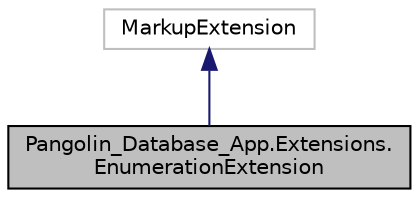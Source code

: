 digraph "Pangolin_Database_App.Extensions.EnumerationExtension"
{
 // LATEX_PDF_SIZE
  edge [fontname="Helvetica",fontsize="10",labelfontname="Helvetica",labelfontsize="10"];
  node [fontname="Helvetica",fontsize="10",shape=record];
  Node1 [label="Pangolin_Database_App.Extensions.\lEnumerationExtension",height=0.2,width=0.4,color="black", fillcolor="grey75", style="filled", fontcolor="black",tooltip="Markup extension for using enums in WPF as itemsource"];
  Node2 -> Node1 [dir="back",color="midnightblue",fontsize="10",style="solid"];
  Node2 [label="MarkupExtension",height=0.2,width=0.4,color="grey75", fillcolor="white", style="filled",tooltip=" "];
}
